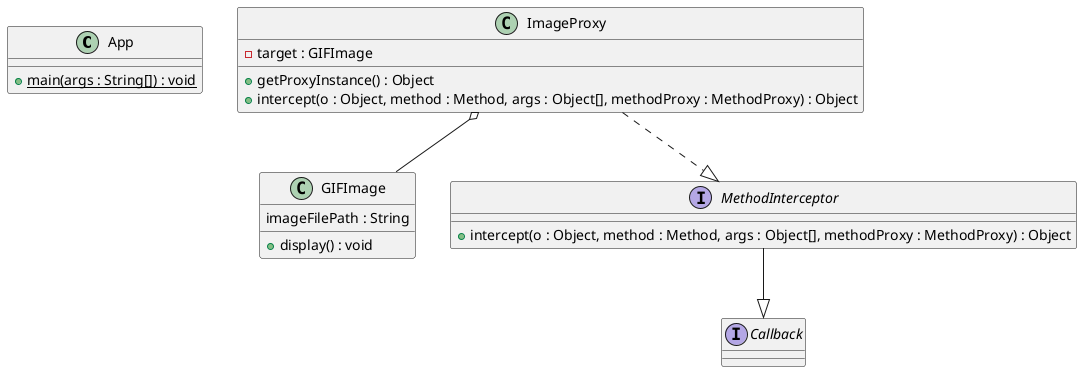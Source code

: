 @startuml

class App {
    + main(args : String[]) {static} : void
}

class GIFImage {
    imageFilePath : String
    + display() : void
}

class ImageProxy {
    - target : GIFImage
    + getProxyInstance() : Object
    + intercept(o : Object, method : Method, args : Object[], methodProxy : MethodProxy) : Object
}

interface MethodInterceptor {
    + intercept(o : Object, method : Method, args : Object[], methodProxy : MethodProxy) : Object
}

interface Callback

ImageProxy ..|> MethodInterceptor
ImageProxy o-- GIFImage
MethodInterceptor --|> Callback

@enduml